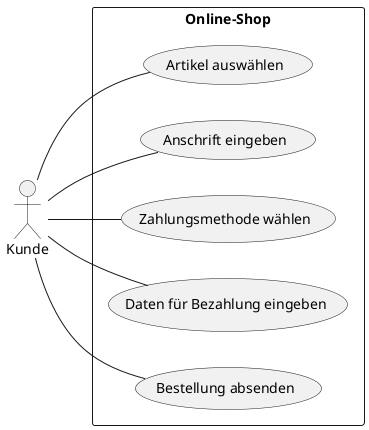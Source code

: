 @startuml
left to right direction
skinparam packageStyle rectangle
actor Kunde

rectangle Online-Shop {

  Kunde -- (Artikel auswählen)
  Kunde -- (Anschrift eingeben)
  Kunde -- (Zahlungsmethode wählen)
  Kunde -- (Daten für Bezahlung eingeben)
  Kunde -- (Bestellung absenden)

}
@enduml
